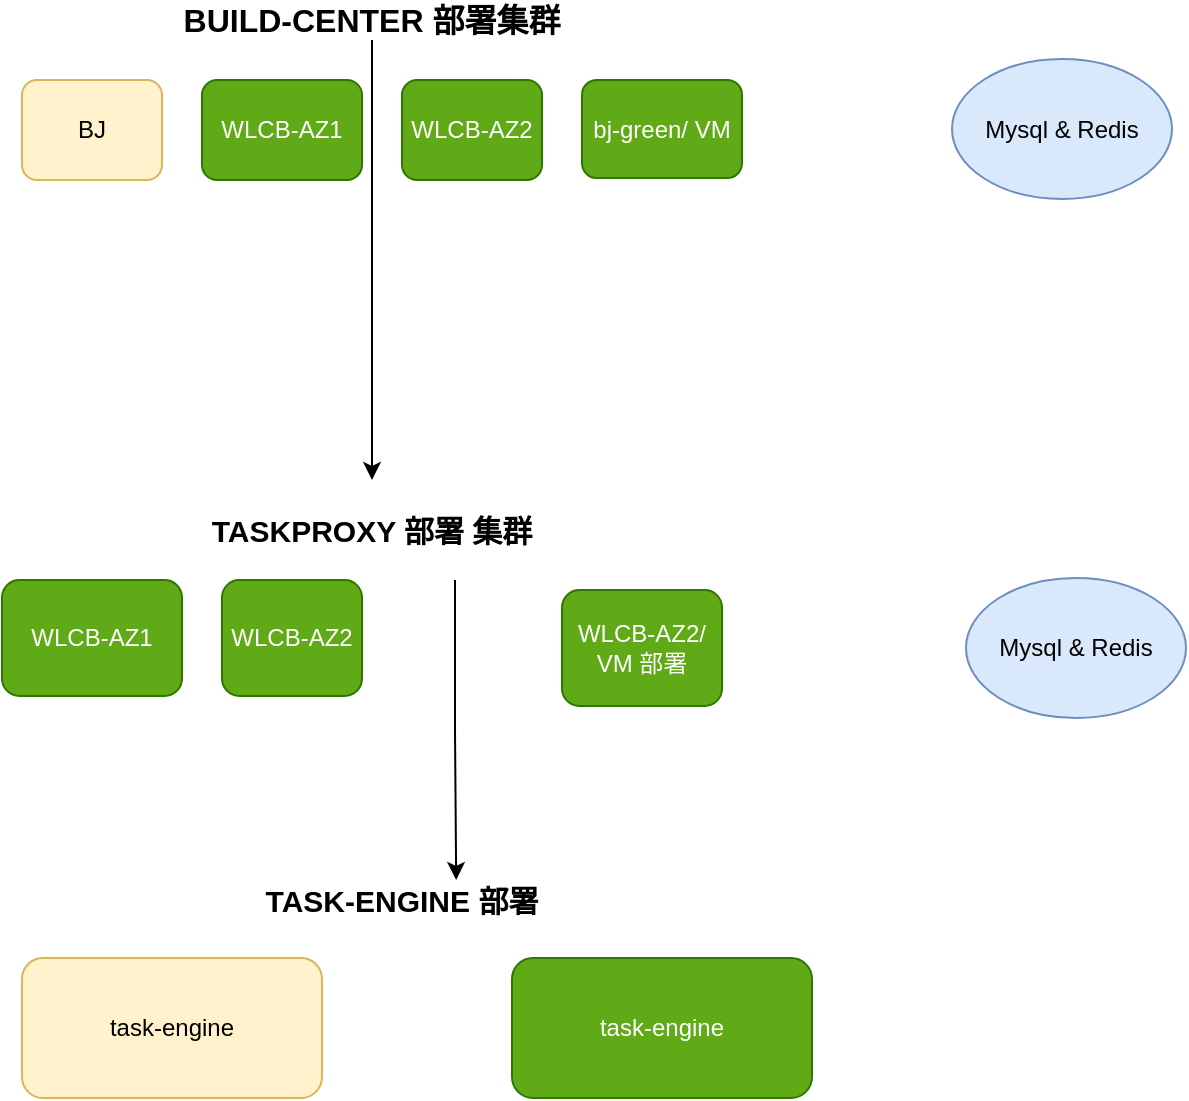 <mxfile version="11.0.9" type="github"><diagram id="yFWzFQJoDG5LbQRGL9qd" name="Page-1"><mxGraphModel dx="2249" dy="836" grid="1" gridSize="10" guides="1" tooltips="1" connect="1" arrows="1" fold="1" page="1" pageScale="1" pageWidth="827" pageHeight="1169" math="0" shadow="0"><root><mxCell id="0"/><mxCell id="1" parent="0"/><mxCell id="uvSfwWdrj63MOaOLARCe-1" value="BJ" style="rounded=1;whiteSpace=wrap;html=1;fillColor=#fff2cc;strokeColor=#d6b656;" parent="1" vertex="1"><mxGeometry x="-90" y="110" width="70" height="50" as="geometry"/></mxCell><mxCell id="5XSUn6Na4wAI-ruY_wMz-7" style="edgeStyle=orthogonalEdgeStyle;rounded=0;orthogonalLoop=1;jettySize=auto;html=1;exitX=0.5;exitY=1;exitDx=0;exitDy=0;" edge="1" parent="1" source="uvSfwWdrj63MOaOLARCe-2" target="uvSfwWdrj63MOaOLARCe-9"><mxGeometry relative="1" as="geometry"/></mxCell><mxCell id="uvSfwWdrj63MOaOLARCe-2" value="&lt;font style=&quot;font-size: 16px&quot;&gt;&lt;b&gt;BUILD-CENTER 部署集群&lt;/b&gt;&lt;/font&gt;" style="text;html=1;strokeColor=none;fillColor=none;align=center;verticalAlign=middle;whiteSpace=wrap;rounded=0;" parent="1" vertex="1"><mxGeometry x="-40" y="70" width="250" height="20" as="geometry"/></mxCell><mxCell id="uvSfwWdrj63MOaOLARCe-3" value="WLCB-AZ1" style="rounded=1;whiteSpace=wrap;html=1;fillColor=#60a917;strokeColor=#2D7600;fontColor=#ffffff;" parent="1" vertex="1"><mxGeometry y="110" width="80" height="50" as="geometry"/></mxCell><mxCell id="uvSfwWdrj63MOaOLARCe-4" value="WLCB-AZ2" style="rounded=1;whiteSpace=wrap;html=1;fillColor=#60a917;strokeColor=#2D7600;fontColor=#ffffff;" parent="1" vertex="1"><mxGeometry x="100" y="110" width="70" height="50" as="geometry"/></mxCell><mxCell id="uvSfwWdrj63MOaOLARCe-5" value="bj-green/ VM" style="rounded=1;whiteSpace=wrap;html=1;fillColor=#60a917;strokeColor=#2D7600;fontColor=#ffffff;" parent="1" vertex="1"><mxGeometry x="190" y="110" width="80" height="49" as="geometry"/></mxCell><mxCell id="5XSUn6Na4wAI-ruY_wMz-10" style="edgeStyle=orthogonalEdgeStyle;rounded=0;orthogonalLoop=1;jettySize=auto;html=1;exitX=0.75;exitY=1;exitDx=0;exitDy=0;entryX=0.629;entryY=0;entryDx=0;entryDy=0;entryPerimeter=0;" edge="1" parent="1" source="uvSfwWdrj63MOaOLARCe-9" target="5XSUn6Na4wAI-ruY_wMz-8"><mxGeometry relative="1" as="geometry"><Array as="points"/></mxGeometry></mxCell><mxCell id="uvSfwWdrj63MOaOLARCe-9" value="&lt;font size=&quot;1&quot;&gt;&lt;b style=&quot;font-size: 15px&quot;&gt;TASKPROXY 部署 集群&lt;/b&gt;&lt;/font&gt;" style="text;html=1;strokeColor=none;fillColor=none;align=center;verticalAlign=middle;whiteSpace=wrap;rounded=0;" parent="1" vertex="1"><mxGeometry x="2" y="310" width="166" height="50" as="geometry"/></mxCell><mxCell id="uvSfwWdrj63MOaOLARCe-11" value="WLCB-AZ1" style="rounded=1;whiteSpace=wrap;html=1;fillColor=#60a917;strokeColor=#2D7600;fontColor=#ffffff;" parent="1" vertex="1"><mxGeometry x="-100" y="360" width="90" height="58" as="geometry"/></mxCell><mxCell id="uvSfwWdrj63MOaOLARCe-13" value="WLCB-AZ2" style="rounded=1;whiteSpace=wrap;html=1;fillColor=#60a917;strokeColor=#2D7600;fontColor=#ffffff;" parent="1" vertex="1"><mxGeometry x="10" y="360" width="70" height="58" as="geometry"/></mxCell><mxCell id="uvSfwWdrj63MOaOLARCe-14" value="WLCB-AZ2/ VM 部署" style="rounded=1;whiteSpace=wrap;html=1;fillColor=#60a917;strokeColor=#2D7600;fontColor=#ffffff;" parent="1" vertex="1"><mxGeometry x="180" y="365" width="80" height="58" as="geometry"/></mxCell><mxCell id="uvSfwWdrj63MOaOLARCe-16" value="Mysql &amp;amp; Redis" style="ellipse;whiteSpace=wrap;html=1;fillColor=#dae8fc;strokeColor=#6c8ebf;" parent="1" vertex="1"><mxGeometry x="375" y="99.5" width="110" height="70" as="geometry"/></mxCell><mxCell id="uvSfwWdrj63MOaOLARCe-17" value="Mysql &amp;amp; Redis" style="ellipse;whiteSpace=wrap;html=1;fillColor=#dae8fc;strokeColor=#6c8ebf;" parent="1" vertex="1"><mxGeometry x="382" y="359" width="110" height="70" as="geometry"/></mxCell><mxCell id="5XSUn6Na4wAI-ruY_wMz-1" value="task-engine" style="rounded=1;whiteSpace=wrap;html=1;fillColor=#fff2cc;strokeColor=#d6b656;" vertex="1" parent="1"><mxGeometry x="-90" y="549" width="150" height="70" as="geometry"/></mxCell><mxCell id="5XSUn6Na4wAI-ruY_wMz-2" value="task-engine" style="rounded=1;whiteSpace=wrap;html=1;fillColor=#60a917;strokeColor=#2D7600;fontColor=#ffffff;" vertex="1" parent="1"><mxGeometry x="155" y="549" width="150" height="70" as="geometry"/></mxCell><mxCell id="5XSUn6Na4wAI-ruY_wMz-8" value="&lt;b&gt;&lt;font style=&quot;font-size: 15px&quot;&gt;TASK-ENGINE 部署&lt;/font&gt;&lt;/b&gt;" style="text;html=1;strokeColor=none;fillColor=none;align=center;verticalAlign=middle;whiteSpace=wrap;rounded=0;dashed=1;" vertex="1" parent="1"><mxGeometry x="-5" y="510" width="210" height="20" as="geometry"/></mxCell></root></mxGraphModel></diagram></mxfile>